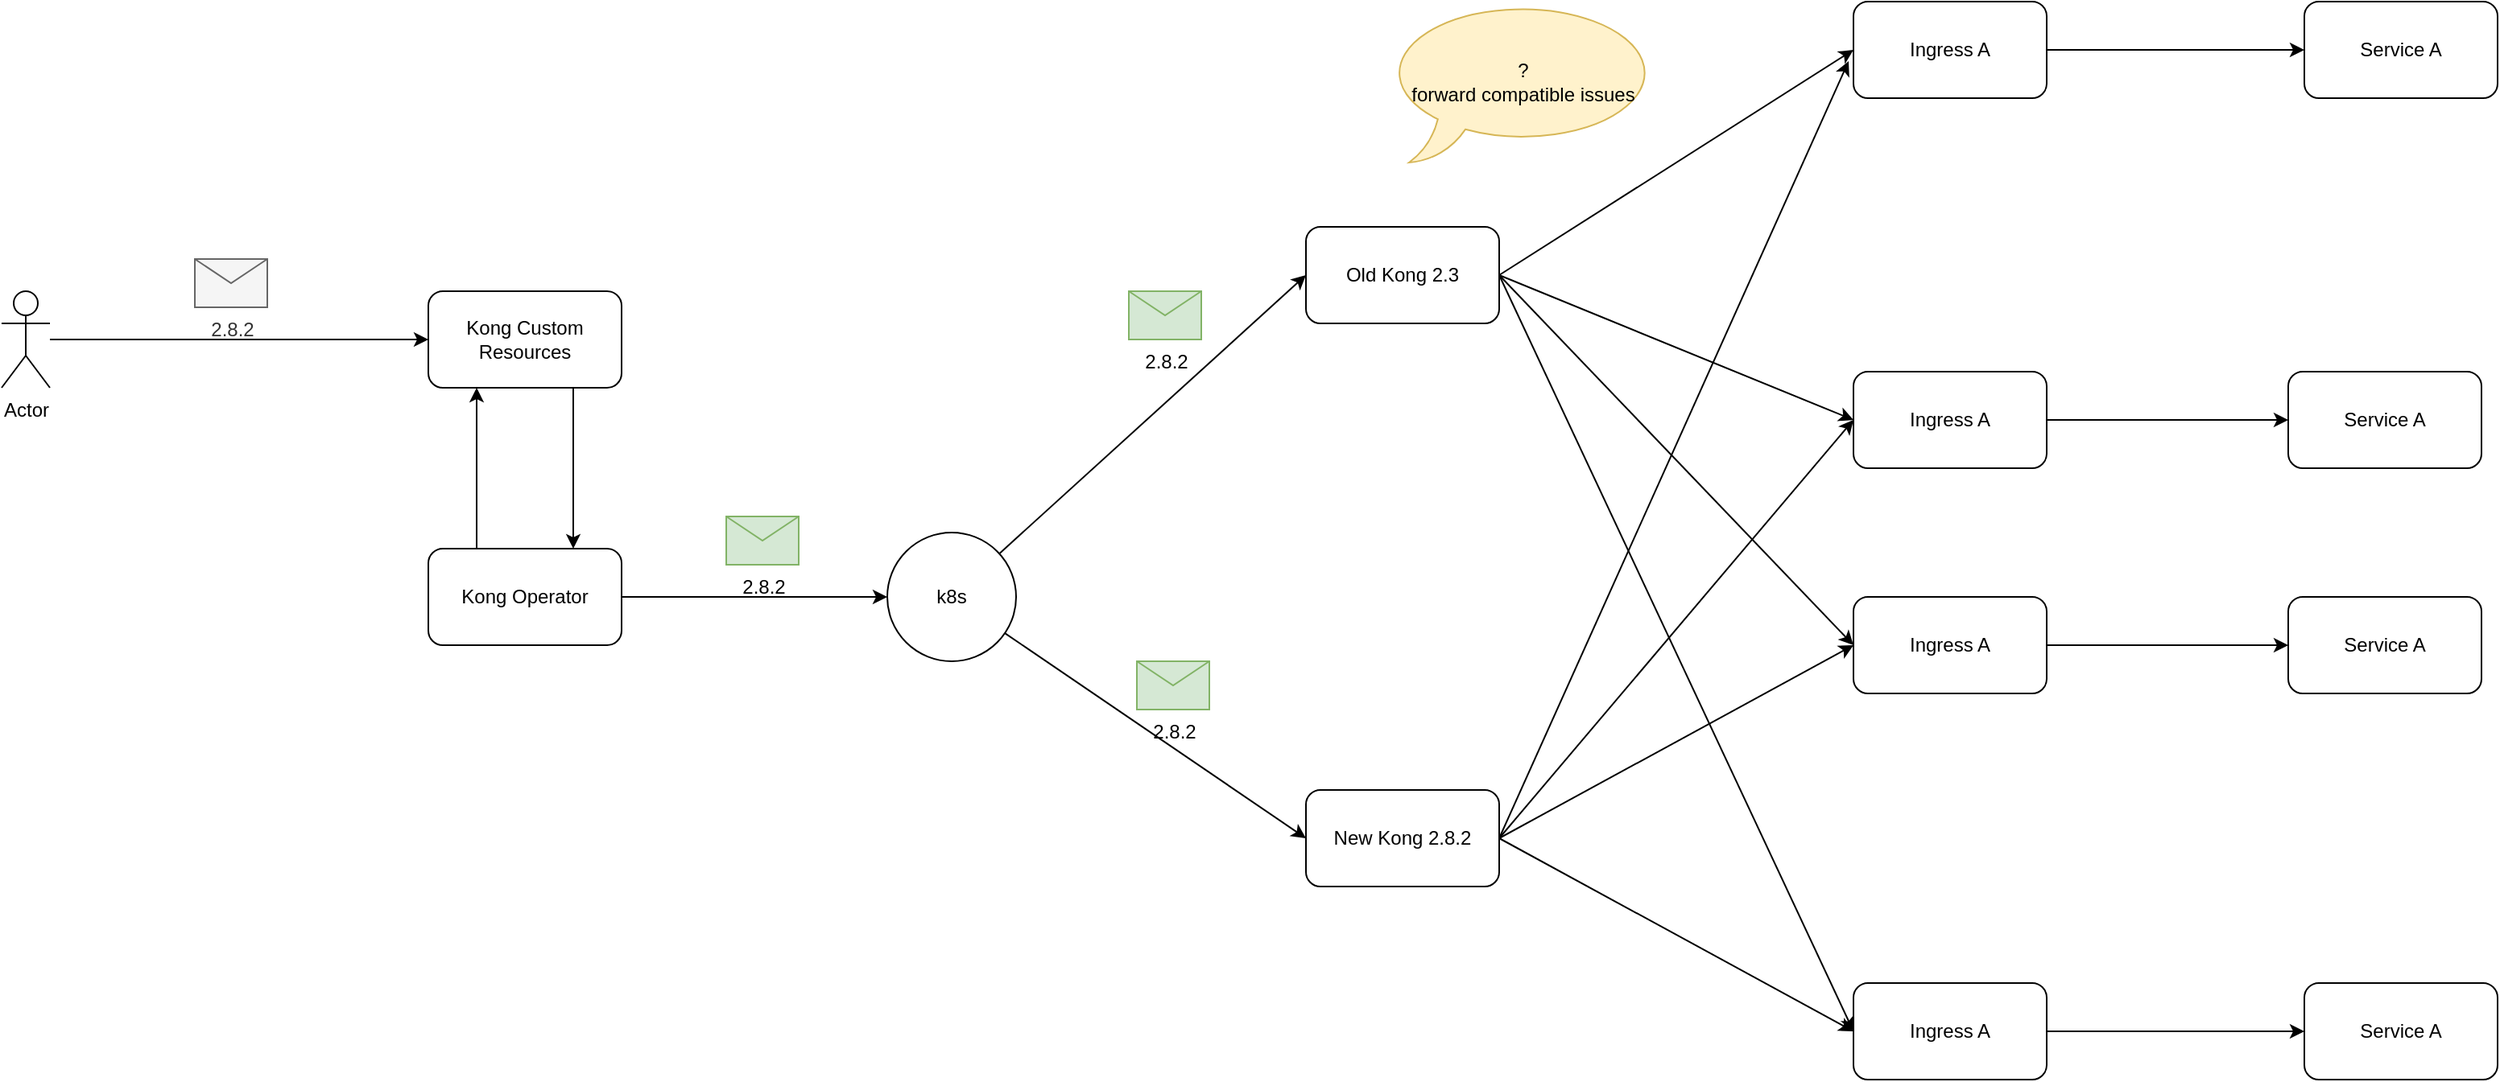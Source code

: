 <mxfile version="21.1.0" type="github">
  <diagram name="Page-1" id="U1J34Hvgdh1xQZVyHAzm">
    <mxGraphModel dx="1916" dy="1131" grid="1" gridSize="10" guides="1" tooltips="1" connect="1" arrows="1" fold="1" page="1" pageScale="1" pageWidth="850" pageHeight="1100" math="0" shadow="0">
      <root>
        <mxCell id="0" />
        <mxCell id="1" parent="0" />
        <mxCell id="Ziu55RCXtAf3qTwINlrS-11" style="edgeStyle=none;rounded=0;orthogonalLoop=1;jettySize=auto;html=1;exitX=0.75;exitY=1;exitDx=0;exitDy=0;entryX=0.75;entryY=0;entryDx=0;entryDy=0;" edge="1" parent="1" source="Ziu55RCXtAf3qTwINlrS-2" target="Ziu55RCXtAf3qTwINlrS-3">
          <mxGeometry relative="1" as="geometry" />
        </mxCell>
        <mxCell id="Ziu55RCXtAf3qTwINlrS-2" value="Kong Custom Resources" style="rounded=1;whiteSpace=wrap;html=1;" vertex="1" parent="1">
          <mxGeometry x="365" y="360" width="120" height="60" as="geometry" />
        </mxCell>
        <mxCell id="Ziu55RCXtAf3qTwINlrS-10" style="edgeStyle=none;rounded=0;orthogonalLoop=1;jettySize=auto;html=1;exitX=0.25;exitY=0;exitDx=0;exitDy=0;entryX=0.25;entryY=1;entryDx=0;entryDy=0;" edge="1" parent="1" source="Ziu55RCXtAf3qTwINlrS-3" target="Ziu55RCXtAf3qTwINlrS-2">
          <mxGeometry relative="1" as="geometry" />
        </mxCell>
        <mxCell id="Ziu55RCXtAf3qTwINlrS-12" style="edgeStyle=none;rounded=0;orthogonalLoop=1;jettySize=auto;html=1;entryX=0;entryY=0.5;entryDx=0;entryDy=0;" edge="1" parent="1" source="Ziu55RCXtAf3qTwINlrS-3" target="Ziu55RCXtAf3qTwINlrS-4">
          <mxGeometry relative="1" as="geometry" />
        </mxCell>
        <mxCell id="Ziu55RCXtAf3qTwINlrS-3" value="Kong Operator" style="rounded=1;whiteSpace=wrap;html=1;" vertex="1" parent="1">
          <mxGeometry x="365" y="520" width="120" height="60" as="geometry" />
        </mxCell>
        <mxCell id="Ziu55RCXtAf3qTwINlrS-13" style="edgeStyle=none;rounded=0;orthogonalLoop=1;jettySize=auto;html=1;entryX=0;entryY=0.5;entryDx=0;entryDy=0;" edge="1" parent="1" source="Ziu55RCXtAf3qTwINlrS-4" target="Ziu55RCXtAf3qTwINlrS-5">
          <mxGeometry relative="1" as="geometry" />
        </mxCell>
        <mxCell id="Ziu55RCXtAf3qTwINlrS-14" style="edgeStyle=none;rounded=0;orthogonalLoop=1;jettySize=auto;html=1;entryX=0;entryY=0.5;entryDx=0;entryDy=0;" edge="1" parent="1" source="Ziu55RCXtAf3qTwINlrS-4" target="Ziu55RCXtAf3qTwINlrS-6">
          <mxGeometry relative="1" as="geometry" />
        </mxCell>
        <mxCell id="Ziu55RCXtAf3qTwINlrS-4" value="k8s" style="ellipse;whiteSpace=wrap;html=1;aspect=fixed;" vertex="1" parent="1">
          <mxGeometry x="650" y="510" width="80" height="80" as="geometry" />
        </mxCell>
        <mxCell id="Ziu55RCXtAf3qTwINlrS-23" style="edgeStyle=none;rounded=0;orthogonalLoop=1;jettySize=auto;html=1;entryX=0;entryY=0.5;entryDx=0;entryDy=0;exitX=1;exitY=0.5;exitDx=0;exitDy=0;" edge="1" parent="1" source="Ziu55RCXtAf3qTwINlrS-5" target="Ziu55RCXtAf3qTwINlrS-15">
          <mxGeometry relative="1" as="geometry">
            <mxPoint x="1030" y="339" as="sourcePoint" />
          </mxGeometry>
        </mxCell>
        <mxCell id="Ziu55RCXtAf3qTwINlrS-24" style="edgeStyle=none;rounded=0;orthogonalLoop=1;jettySize=auto;html=1;entryX=0;entryY=0.5;entryDx=0;entryDy=0;exitX=1;exitY=0.5;exitDx=0;exitDy=0;" edge="1" parent="1" source="Ziu55RCXtAf3qTwINlrS-5" target="Ziu55RCXtAf3qTwINlrS-16">
          <mxGeometry relative="1" as="geometry" />
        </mxCell>
        <mxCell id="Ziu55RCXtAf3qTwINlrS-25" style="edgeStyle=none;rounded=0;orthogonalLoop=1;jettySize=auto;html=1;entryX=0;entryY=0.5;entryDx=0;entryDy=0;exitX=1;exitY=0.5;exitDx=0;exitDy=0;" edge="1" parent="1" source="Ziu55RCXtAf3qTwINlrS-5" target="Ziu55RCXtAf3qTwINlrS-17">
          <mxGeometry relative="1" as="geometry" />
        </mxCell>
        <mxCell id="Ziu55RCXtAf3qTwINlrS-26" style="edgeStyle=none;rounded=0;orthogonalLoop=1;jettySize=auto;html=1;entryX=0;entryY=0.5;entryDx=0;entryDy=0;exitX=1;exitY=0.5;exitDx=0;exitDy=0;" edge="1" parent="1" source="Ziu55RCXtAf3qTwINlrS-5" target="Ziu55RCXtAf3qTwINlrS-18">
          <mxGeometry relative="1" as="geometry" />
        </mxCell>
        <mxCell id="Ziu55RCXtAf3qTwINlrS-5" value="Old Kong 2.3" style="rounded=1;whiteSpace=wrap;html=1;" vertex="1" parent="1">
          <mxGeometry x="910" y="320" width="120" height="60" as="geometry" />
        </mxCell>
        <mxCell id="Ziu55RCXtAf3qTwINlrS-31" style="edgeStyle=none;rounded=0;orthogonalLoop=1;jettySize=auto;html=1;entryX=-0.025;entryY=0.617;entryDx=0;entryDy=0;entryPerimeter=0;exitX=1;exitY=0.5;exitDx=0;exitDy=0;" edge="1" parent="1" source="Ziu55RCXtAf3qTwINlrS-6" target="Ziu55RCXtAf3qTwINlrS-15">
          <mxGeometry relative="1" as="geometry" />
        </mxCell>
        <mxCell id="Ziu55RCXtAf3qTwINlrS-32" style="edgeStyle=none;rounded=0;orthogonalLoop=1;jettySize=auto;html=1;entryX=0;entryY=0.5;entryDx=0;entryDy=0;exitX=1;exitY=0.5;exitDx=0;exitDy=0;" edge="1" parent="1" source="Ziu55RCXtAf3qTwINlrS-6" target="Ziu55RCXtAf3qTwINlrS-16">
          <mxGeometry relative="1" as="geometry" />
        </mxCell>
        <mxCell id="Ziu55RCXtAf3qTwINlrS-33" style="edgeStyle=none;rounded=0;orthogonalLoop=1;jettySize=auto;html=1;entryX=0;entryY=0.5;entryDx=0;entryDy=0;exitX=1;exitY=0.5;exitDx=0;exitDy=0;" edge="1" parent="1" source="Ziu55RCXtAf3qTwINlrS-6" target="Ziu55RCXtAf3qTwINlrS-17">
          <mxGeometry relative="1" as="geometry" />
        </mxCell>
        <mxCell id="Ziu55RCXtAf3qTwINlrS-34" style="edgeStyle=none;rounded=0;orthogonalLoop=1;jettySize=auto;html=1;entryX=0;entryY=0.5;entryDx=0;entryDy=0;exitX=1;exitY=0.5;exitDx=0;exitDy=0;" edge="1" parent="1" source="Ziu55RCXtAf3qTwINlrS-6" target="Ziu55RCXtAf3qTwINlrS-18">
          <mxGeometry relative="1" as="geometry" />
        </mxCell>
        <mxCell id="Ziu55RCXtAf3qTwINlrS-6" value="New Kong 2.8.2" style="rounded=1;whiteSpace=wrap;html=1;" vertex="1" parent="1">
          <mxGeometry x="910" y="670" width="120" height="60" as="geometry" />
        </mxCell>
        <mxCell id="Ziu55RCXtAf3qTwINlrS-8" style="edgeStyle=none;rounded=0;orthogonalLoop=1;jettySize=auto;html=1;" edge="1" parent="1" source="Ziu55RCXtAf3qTwINlrS-7" target="Ziu55RCXtAf3qTwINlrS-2">
          <mxGeometry relative="1" as="geometry" />
        </mxCell>
        <mxCell id="Ziu55RCXtAf3qTwINlrS-7" value="Actor" style="shape=umlActor;verticalLabelPosition=bottom;verticalAlign=top;html=1;outlineConnect=0;" vertex="1" parent="1">
          <mxGeometry x="100" y="360" width="30" height="60" as="geometry" />
        </mxCell>
        <mxCell id="Ziu55RCXtAf3qTwINlrS-27" style="edgeStyle=none;rounded=0;orthogonalLoop=1;jettySize=auto;html=1;entryX=0;entryY=0.5;entryDx=0;entryDy=0;" edge="1" parent="1" source="Ziu55RCXtAf3qTwINlrS-15" target="Ziu55RCXtAf3qTwINlrS-19">
          <mxGeometry relative="1" as="geometry" />
        </mxCell>
        <mxCell id="Ziu55RCXtAf3qTwINlrS-15" value="Ingress A" style="rounded=1;whiteSpace=wrap;html=1;" vertex="1" parent="1">
          <mxGeometry x="1250" y="180" width="120" height="60" as="geometry" />
        </mxCell>
        <mxCell id="Ziu55RCXtAf3qTwINlrS-28" style="edgeStyle=none;rounded=0;orthogonalLoop=1;jettySize=auto;html=1;entryX=0;entryY=0.5;entryDx=0;entryDy=0;" edge="1" parent="1" source="Ziu55RCXtAf3qTwINlrS-16" target="Ziu55RCXtAf3qTwINlrS-20">
          <mxGeometry relative="1" as="geometry" />
        </mxCell>
        <mxCell id="Ziu55RCXtAf3qTwINlrS-16" value="Ingress A" style="rounded=1;whiteSpace=wrap;html=1;" vertex="1" parent="1">
          <mxGeometry x="1250" y="410" width="120" height="60" as="geometry" />
        </mxCell>
        <mxCell id="Ziu55RCXtAf3qTwINlrS-29" style="edgeStyle=none;rounded=0;orthogonalLoop=1;jettySize=auto;html=1;entryX=0;entryY=0.5;entryDx=0;entryDy=0;" edge="1" parent="1" source="Ziu55RCXtAf3qTwINlrS-17" target="Ziu55RCXtAf3qTwINlrS-21">
          <mxGeometry relative="1" as="geometry" />
        </mxCell>
        <mxCell id="Ziu55RCXtAf3qTwINlrS-17" value="Ingress A" style="rounded=1;whiteSpace=wrap;html=1;" vertex="1" parent="1">
          <mxGeometry x="1250" y="550" width="120" height="60" as="geometry" />
        </mxCell>
        <mxCell id="Ziu55RCXtAf3qTwINlrS-30" style="edgeStyle=none;rounded=0;orthogonalLoop=1;jettySize=auto;html=1;entryX=0;entryY=0.5;entryDx=0;entryDy=0;" edge="1" parent="1" source="Ziu55RCXtAf3qTwINlrS-18" target="Ziu55RCXtAf3qTwINlrS-22">
          <mxGeometry relative="1" as="geometry" />
        </mxCell>
        <mxCell id="Ziu55RCXtAf3qTwINlrS-18" value="Ingress A" style="rounded=1;whiteSpace=wrap;html=1;" vertex="1" parent="1">
          <mxGeometry x="1250" y="790" width="120" height="60" as="geometry" />
        </mxCell>
        <mxCell id="Ziu55RCXtAf3qTwINlrS-19" value="Service A" style="rounded=1;whiteSpace=wrap;html=1;" vertex="1" parent="1">
          <mxGeometry x="1530" y="180" width="120" height="60" as="geometry" />
        </mxCell>
        <mxCell id="Ziu55RCXtAf3qTwINlrS-20" value="Service A" style="rounded=1;whiteSpace=wrap;html=1;" vertex="1" parent="1">
          <mxGeometry x="1520" y="410" width="120" height="60" as="geometry" />
        </mxCell>
        <mxCell id="Ziu55RCXtAf3qTwINlrS-21" value="Service A" style="rounded=1;whiteSpace=wrap;html=1;" vertex="1" parent="1">
          <mxGeometry x="1520" y="550" width="120" height="60" as="geometry" />
        </mxCell>
        <mxCell id="Ziu55RCXtAf3qTwINlrS-22" value="Service A" style="rounded=1;whiteSpace=wrap;html=1;" vertex="1" parent="1">
          <mxGeometry x="1530" y="790" width="120" height="60" as="geometry" />
        </mxCell>
        <mxCell id="Ziu55RCXtAf3qTwINlrS-35" value="2.8.2" style="shape=message;html=1;html=1;outlineConnect=0;labelPosition=center;verticalLabelPosition=bottom;align=center;verticalAlign=top;fillColor=#f5f5f5;fontColor=#333333;strokeColor=#666666;" vertex="1" parent="1">
          <mxGeometry x="220" y="340" width="45" height="30" as="geometry" />
        </mxCell>
        <mxCell id="Ziu55RCXtAf3qTwINlrS-36" value="2.8.2" style="shape=message;html=1;html=1;outlineConnect=0;labelPosition=center;verticalLabelPosition=bottom;align=center;verticalAlign=top;fillColor=#d5e8d4;strokeColor=#82b366;" vertex="1" parent="1">
          <mxGeometry x="550" y="500" width="45" height="30" as="geometry" />
        </mxCell>
        <mxCell id="Ziu55RCXtAf3qTwINlrS-37" value="2.8.2" style="shape=message;html=1;html=1;outlineConnect=0;labelPosition=center;verticalLabelPosition=bottom;align=center;verticalAlign=top;fillColor=#d5e8d4;strokeColor=#82b366;" vertex="1" parent="1">
          <mxGeometry x="800" y="360" width="45" height="30" as="geometry" />
        </mxCell>
        <mxCell id="Ziu55RCXtAf3qTwINlrS-38" value="2.8.2" style="shape=message;html=1;html=1;outlineConnect=0;labelPosition=center;verticalLabelPosition=bottom;align=center;verticalAlign=top;fillColor=#d5e8d4;strokeColor=#82b366;" vertex="1" parent="1">
          <mxGeometry x="805" y="590" width="45" height="30" as="geometry" />
        </mxCell>
        <mxCell id="Ziu55RCXtAf3qTwINlrS-39" value="?&lt;br&gt;forward compatible issues" style="whiteSpace=wrap;html=1;shape=mxgraph.basic.oval_callout;fillColor=#fff2cc;strokeColor=#d6b656;" vertex="1" parent="1">
          <mxGeometry x="960" y="180" width="170" height="100" as="geometry" />
        </mxCell>
      </root>
    </mxGraphModel>
  </diagram>
</mxfile>
